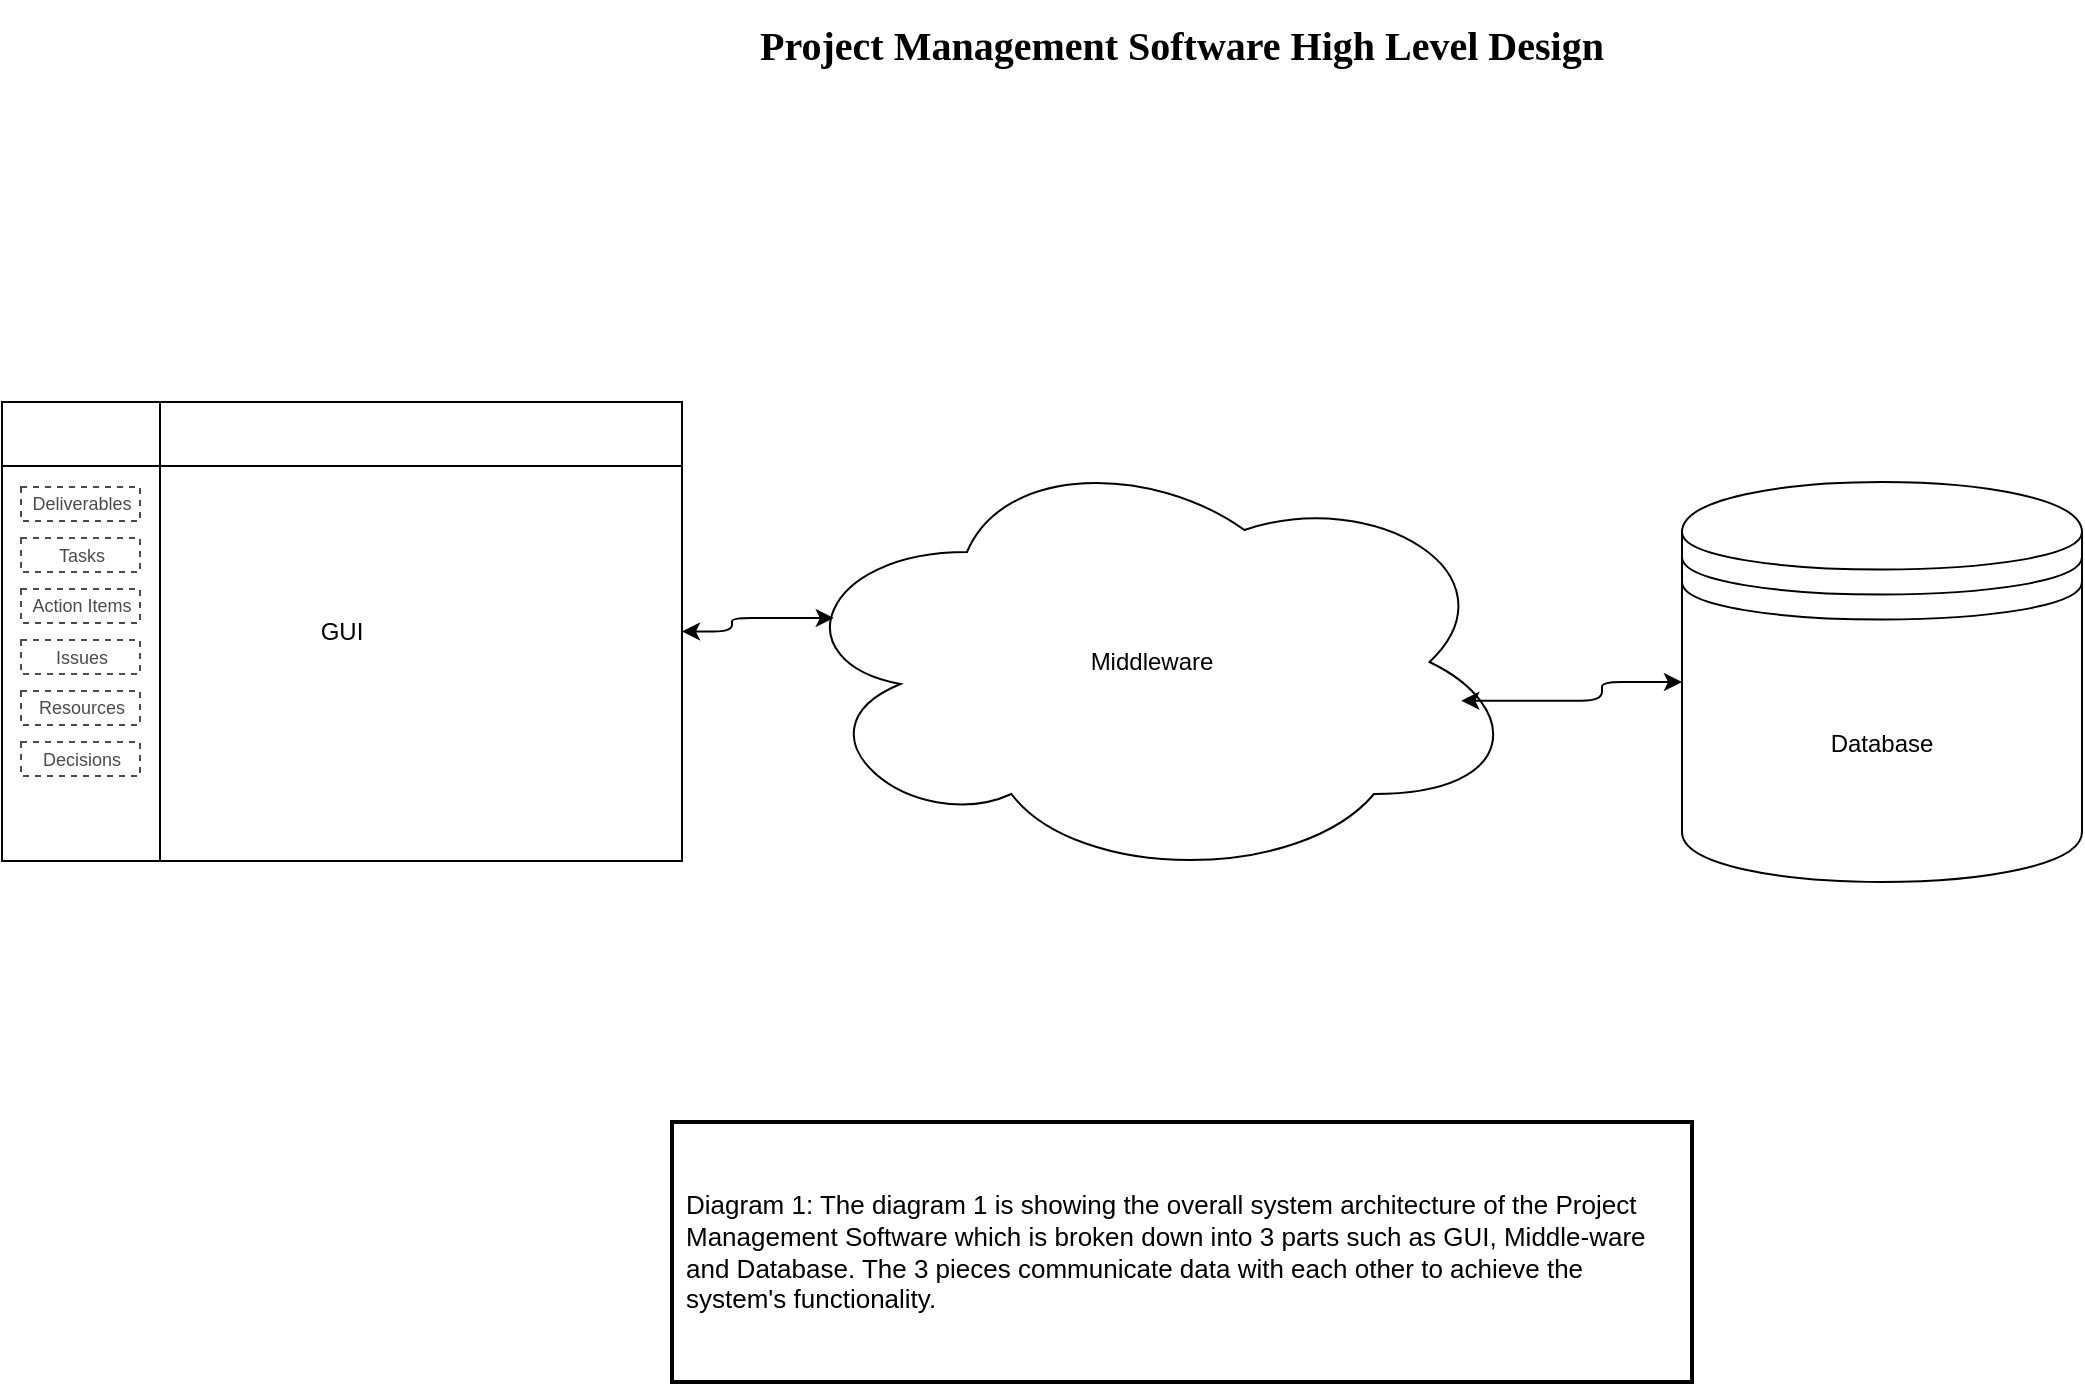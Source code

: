 <mxfile version="13.0.1" type="github">
  <diagram id="-ZuuH8YDX5pSfNfYPNRn" name="Page-1">
    <mxGraphModel dx="2073" dy="896" grid="1" gridSize="10" guides="1" tooltips="1" connect="1" arrows="1" fold="1" page="0" pageScale="1" pageWidth="850" pageHeight="1100" math="0" shadow="0">
      <root>
        <mxCell id="0" />
        <mxCell id="1" parent="0" />
        <mxCell id="W43UC3z67d2k9EOHKtUe-1" value="Middleware" style="ellipse;shape=cloud;whiteSpace=wrap;html=1;align=center;" parent="1" vertex="1">
          <mxGeometry x="330" y="250" width="370" height="220" as="geometry" />
        </mxCell>
        <mxCell id="W43UC3z67d2k9EOHKtUe-2" value="Database" style="shape=datastore;whiteSpace=wrap;html=1;" parent="1" vertex="1">
          <mxGeometry x="780" y="270" width="200" height="200" as="geometry" />
        </mxCell>
        <mxCell id="W43UC3z67d2k9EOHKtUe-17" value="" style="endArrow=classic;startArrow=classic;html=1;exitX=0.918;exitY=0.588;exitDx=0;exitDy=0;exitPerimeter=0;edgeStyle=orthogonalEdgeStyle;" parent="1" source="W43UC3z67d2k9EOHKtUe-1" target="W43UC3z67d2k9EOHKtUe-2" edge="1">
          <mxGeometry width="50" height="50" relative="1" as="geometry">
            <mxPoint x="400" y="450" as="sourcePoint" />
            <mxPoint x="450" y="400" as="targetPoint" />
          </mxGeometry>
        </mxCell>
        <mxCell id="W43UC3z67d2k9EOHKtUe-19" value="" style="endArrow=classic;startArrow=classic;html=1;exitX=1;exitY=0.5;exitDx=0;exitDy=0;entryX=0.07;entryY=0.4;entryDx=0;entryDy=0;entryPerimeter=0;edgeStyle=orthogonalEdgeStyle;" parent="1" source="W43UC3z67d2k9EOHKtUe-18" target="W43UC3z67d2k9EOHKtUe-1" edge="1">
          <mxGeometry width="50" height="50" relative="1" as="geometry">
            <mxPoint x="400" y="450" as="sourcePoint" />
            <mxPoint x="390" y="375" as="targetPoint" />
          </mxGeometry>
        </mxCell>
        <mxCell id="QBGQ36DKpfltj2shuMql-17" value="" style="group;aspect=fixed;" parent="1" vertex="1" connectable="0">
          <mxGeometry x="-60" y="230" width="340" height="229.5" as="geometry" />
        </mxCell>
        <mxCell id="W43UC3z67d2k9EOHKtUe-18" value="GUI" style="shape=internalStorage;whiteSpace=wrap;html=1;backgroundOutline=1;dx=79;dy=32;" parent="QBGQ36DKpfltj2shuMql-17" vertex="1">
          <mxGeometry width="340" height="229.5" as="geometry" />
        </mxCell>
        <mxCell id="QBGQ36DKpfltj2shuMql-16" value="" style="group" parent="QBGQ36DKpfltj2shuMql-17" vertex="1" connectable="0">
          <mxGeometry x="9.5" y="42.5" width="59.5" height="144.5" as="geometry" />
        </mxCell>
        <mxCell id="QBGQ36DKpfltj2shuMql-1" value="Deliverables" style="rounded=0;whiteSpace=wrap;html=1;opacity=70;strokeColor=#000000;dashed=1;textOpacity=70;horizontal=1;fontSize=9;" parent="QBGQ36DKpfltj2shuMql-16" vertex="1">
          <mxGeometry width="59.5" height="17" as="geometry" />
        </mxCell>
        <mxCell id="QBGQ36DKpfltj2shuMql-3" value="Tasks" style="rounded=0;whiteSpace=wrap;html=1;opacity=70;strokeColor=#000000;dashed=1;textOpacity=70;horizontal=1;fontSize=9;" parent="QBGQ36DKpfltj2shuMql-16" vertex="1">
          <mxGeometry y="25.5" width="59.5" height="17" as="geometry" />
        </mxCell>
        <mxCell id="QBGQ36DKpfltj2shuMql-4" value="Action Items" style="rounded=0;whiteSpace=wrap;html=1;opacity=70;strokeColor=#000000;dashed=1;textOpacity=70;horizontal=1;fontSize=9;" parent="QBGQ36DKpfltj2shuMql-16" vertex="1">
          <mxGeometry y="51" width="59.5" height="17" as="geometry" />
        </mxCell>
        <mxCell id="QBGQ36DKpfltj2shuMql-5" value="&lt;span style=&quot;text-indent: -24px; white-space: normal; font-size: 9px;&quot;&gt;Issues&lt;br style=&quot;font-size: 9px;&quot;&gt;&lt;/span&gt;" style="rounded=0;whiteSpace=wrap;html=1;opacity=70;strokeColor=#000000;dashed=1;textOpacity=70;align=center;horizontal=1;fontSize=9;" parent="QBGQ36DKpfltj2shuMql-16" vertex="1">
          <mxGeometry y="76.5" width="59.5" height="17" as="geometry" />
        </mxCell>
        <mxCell id="QBGQ36DKpfltj2shuMql-6" value="&lt;span style=&quot;white-space: normal; font-size: 9px;&quot;&gt;Resources&lt;/span&gt;" style="rounded=0;whiteSpace=wrap;html=1;opacity=70;strokeColor=#000000;dashed=1;textOpacity=70;horizontal=1;fontSize=9;" parent="QBGQ36DKpfltj2shuMql-16" vertex="1">
          <mxGeometry y="102" width="59.5" height="17" as="geometry" />
        </mxCell>
        <mxCell id="QBGQ36DKpfltj2shuMql-7" value="&lt;span style=&quot;white-space: normal; font-size: 9px;&quot;&gt;Decisions&lt;/span&gt;" style="rounded=0;whiteSpace=wrap;html=1;opacity=70;strokeColor=#000000;dashed=1;textOpacity=70;horizontal=1;fontSize=9;" parent="QBGQ36DKpfltj2shuMql-16" vertex="1">
          <mxGeometry y="127.5" width="59.5" height="17" as="geometry" />
        </mxCell>
        <mxCell id="fjUbv3TZbDnCcwW3qH2g-1" value="&lt;div style=&quot;font-size: 13px;&quot;&gt;Diagram 1: The diagram 1 is showing the overall system architecture of the Project Management Software which is broken down into 3 parts such as GUI, Middle-ware and Database. The 3 pieces communicate data with each other to achieve the system&#39;s functionality.&lt;/div&gt;" style="rounded=0;whiteSpace=wrap;html=1;align=left;strokeWidth=2;spacingLeft=5;spacingRight=5;fontSize=13;" vertex="1" parent="1">
          <mxGeometry x="275" y="590" width="510" height="130" as="geometry" />
        </mxCell>
        <mxCell id="fjUbv3TZbDnCcwW3qH2g-2" value="&lt;div style=&quot;font-size: 20px;&quot;&gt;Project Management Software High Level Design&lt;/div&gt;&lt;div style=&quot;font-size: 20px;&quot;&gt;&lt;br style=&quot;font-size: 20px;&quot;&gt;&lt;/div&gt;" style="rounded=0;whiteSpace=wrap;html=1;align=center;strokeWidth=2;spacingLeft=5;spacingRight=5;fontSize=20;fontStyle=1;strokeColor=#FFFFFF;spacingTop=15;fontFamily=Verdana;" vertex="1" parent="1">
          <mxGeometry x="220" y="30" width="620" height="50" as="geometry" />
        </mxCell>
      </root>
    </mxGraphModel>
  </diagram>
</mxfile>
